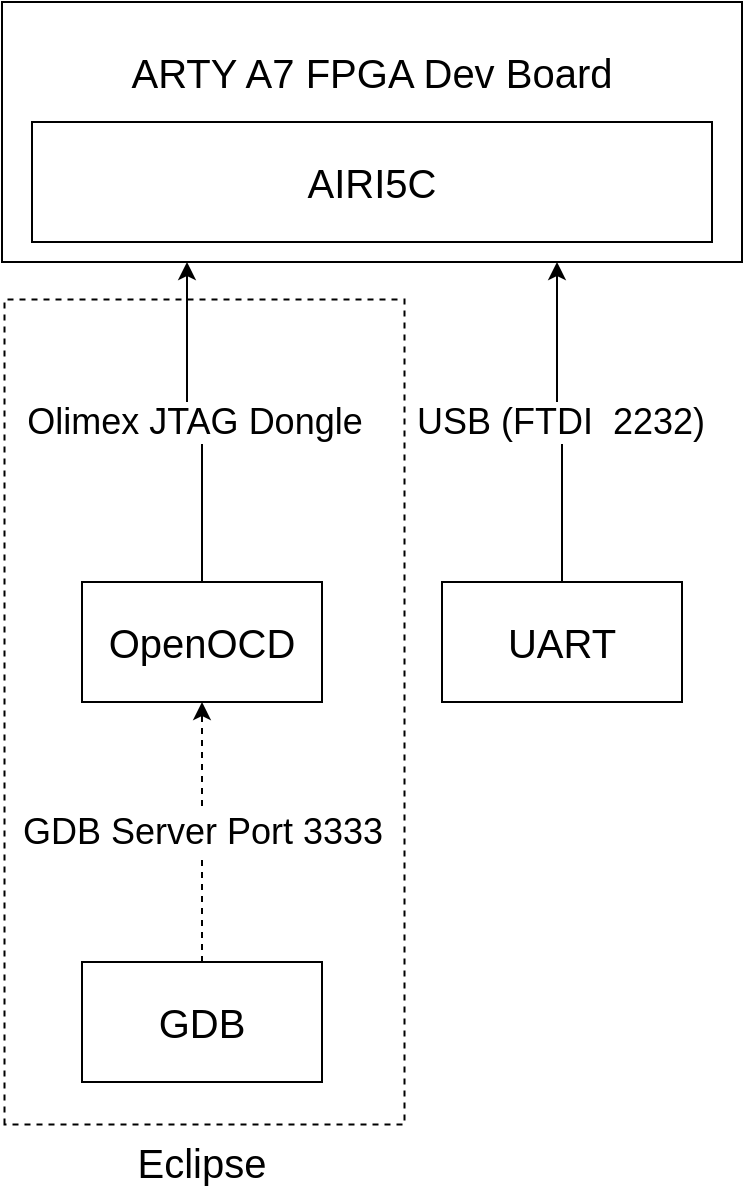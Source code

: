 <mxfile version="14.4.3" type="device"><diagram id="MDAtorW2hwt3IpJuj_qi" name="Page-1"><mxGraphModel dx="1673" dy="931" grid="1" gridSize="10" guides="1" tooltips="1" connect="1" arrows="1" fold="1" page="1" pageScale="1" pageWidth="827" pageHeight="1169" math="0" shadow="0"><root><mxCell id="0"/><mxCell id="1" parent="0"/><mxCell id="NynxEd4lMsWNpHgm7vDj-12" value="" style="rounded=0;whiteSpace=wrap;html=1;rotation=-90;fillColor=none;dashed=1;" vertex="1" parent="1"><mxGeometry x="95" y="425" width="412.5" height="200" as="geometry"/></mxCell><mxCell id="NynxEd4lMsWNpHgm7vDj-1" value="" style="rounded=0;whiteSpace=wrap;html=1;" vertex="1" parent="1"><mxGeometry x="200" y="170" width="370" height="130" as="geometry"/></mxCell><mxCell id="NynxEd4lMsWNpHgm7vDj-2" value="&lt;font style=&quot;font-size: 20px&quot;&gt;AIRI5C&lt;/font&gt;" style="rounded=0;whiteSpace=wrap;html=1;" vertex="1" parent="1"><mxGeometry x="215" y="230" width="340" height="60" as="geometry"/></mxCell><mxCell id="NynxEd4lMsWNpHgm7vDj-11" value="&lt;font style=&quot;font-size: 18px&quot;&gt;Olimex JTAG Dongle&lt;br&gt;&lt;/font&gt;" style="edgeStyle=orthogonalEdgeStyle;rounded=0;orthogonalLoop=1;jettySize=auto;html=1;entryX=0.25;entryY=1;entryDx=0;entryDy=0;" edge="1" parent="1" source="NynxEd4lMsWNpHgm7vDj-3" target="NynxEd4lMsWNpHgm7vDj-1"><mxGeometry relative="1" as="geometry"/></mxCell><mxCell id="NynxEd4lMsWNpHgm7vDj-3" value="&lt;font style=&quot;font-size: 20px&quot;&gt;OpenOCD&lt;/font&gt;" style="rounded=0;whiteSpace=wrap;html=1;" vertex="1" parent="1"><mxGeometry x="240" y="460" width="120" height="60" as="geometry"/></mxCell><mxCell id="NynxEd4lMsWNpHgm7vDj-9" value="&lt;font style=&quot;font-size: 18px&quot;&gt;GDB Server Port 3333&lt;br&gt;&lt;/font&gt;" style="edgeStyle=orthogonalEdgeStyle;rounded=0;orthogonalLoop=1;jettySize=auto;html=1;dashed=1;" edge="1" parent="1" source="NynxEd4lMsWNpHgm7vDj-4" target="NynxEd4lMsWNpHgm7vDj-3"><mxGeometry relative="1" as="geometry"/></mxCell><mxCell id="NynxEd4lMsWNpHgm7vDj-4" value="&lt;font style=&quot;font-size: 20px&quot;&gt;GDB&lt;/font&gt;" style="whiteSpace=wrap;html=1;" vertex="1" parent="1"><mxGeometry x="240" y="650" width="120" height="60" as="geometry"/></mxCell><mxCell id="NynxEd4lMsWNpHgm7vDj-10" value="&lt;font style=&quot;font-size: 18px&quot;&gt;USB (FTDI&amp;nbsp; 2232)&lt;br&gt;&lt;/font&gt;" style="edgeStyle=orthogonalEdgeStyle;rounded=0;orthogonalLoop=1;jettySize=auto;html=1;entryX=0.75;entryY=1;entryDx=0;entryDy=0;" edge="1" parent="1" source="NynxEd4lMsWNpHgm7vDj-5" target="NynxEd4lMsWNpHgm7vDj-1"><mxGeometry relative="1" as="geometry"/></mxCell><mxCell id="NynxEd4lMsWNpHgm7vDj-5" value="&lt;font style=&quot;font-size: 20px&quot;&gt;UART&lt;/font&gt;" style="whiteSpace=wrap;html=1;" vertex="1" parent="1"><mxGeometry x="420" y="460" width="120" height="60" as="geometry"/></mxCell><mxCell id="NynxEd4lMsWNpHgm7vDj-6" value="&lt;font style=&quot;font-size: 20px&quot;&gt;ARTY A7 FPGA&lt;/font&gt;&lt;font style=&quot;font-size: 20px&quot;&gt; Dev Board&lt;br&gt;&lt;/font&gt;" style="text;html=1;strokeColor=none;fillColor=none;align=center;verticalAlign=middle;whiteSpace=wrap;rounded=0;" vertex="1" parent="1"><mxGeometry x="240" y="190" width="290" height="30" as="geometry"/></mxCell><mxCell id="NynxEd4lMsWNpHgm7vDj-13" value="&lt;font style=&quot;font-size: 20px&quot;&gt;Eclipse&lt;/font&gt;" style="text;html=1;strokeColor=none;fillColor=none;align=center;verticalAlign=middle;whiteSpace=wrap;rounded=0;dashed=1;" vertex="1" parent="1"><mxGeometry x="230" y="740" width="140" height="20" as="geometry"/></mxCell></root></mxGraphModel></diagram></mxfile>